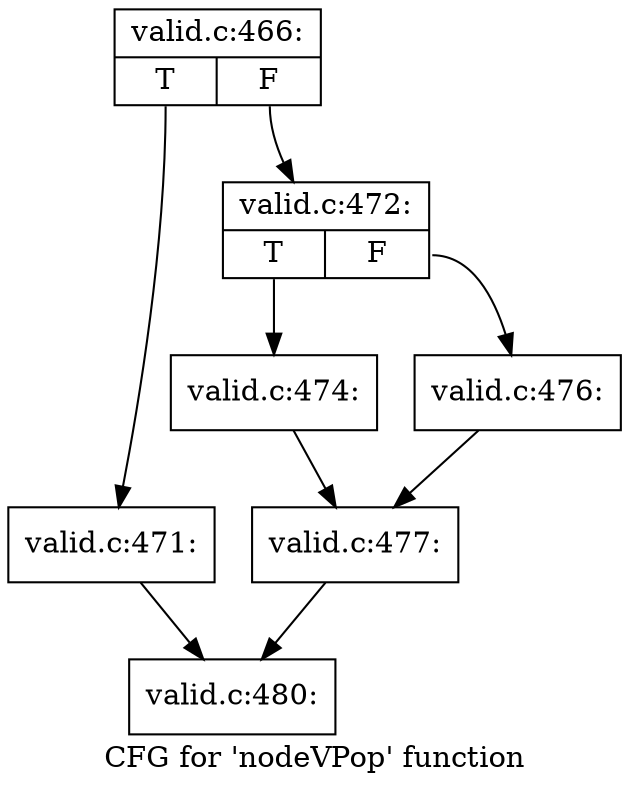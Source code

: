digraph "CFG for 'nodeVPop' function" {
	label="CFG for 'nodeVPop' function";

	Node0x5349070 [shape=record,label="{valid.c:466:|{<s0>T|<s1>F}}"];
	Node0x5349070:s0 -> Node0x5349310;
	Node0x5349070:s1 -> Node0x5349360;
	Node0x5349310 [shape=record,label="{valid.c:471:}"];
	Node0x5349310 -> Node0x5350420;
	Node0x5349360 [shape=record,label="{valid.c:472:|{<s0>T|<s1>F}}"];
	Node0x5349360:s0 -> Node0x53512e0;
	Node0x5349360:s1 -> Node0x5351380;
	Node0x53512e0 [shape=record,label="{valid.c:474:}"];
	Node0x53512e0 -> Node0x5351330;
	Node0x5351380 [shape=record,label="{valid.c:476:}"];
	Node0x5351380 -> Node0x5351330;
	Node0x5351330 [shape=record,label="{valid.c:477:}"];
	Node0x5351330 -> Node0x5350420;
	Node0x5350420 [shape=record,label="{valid.c:480:}"];
}
